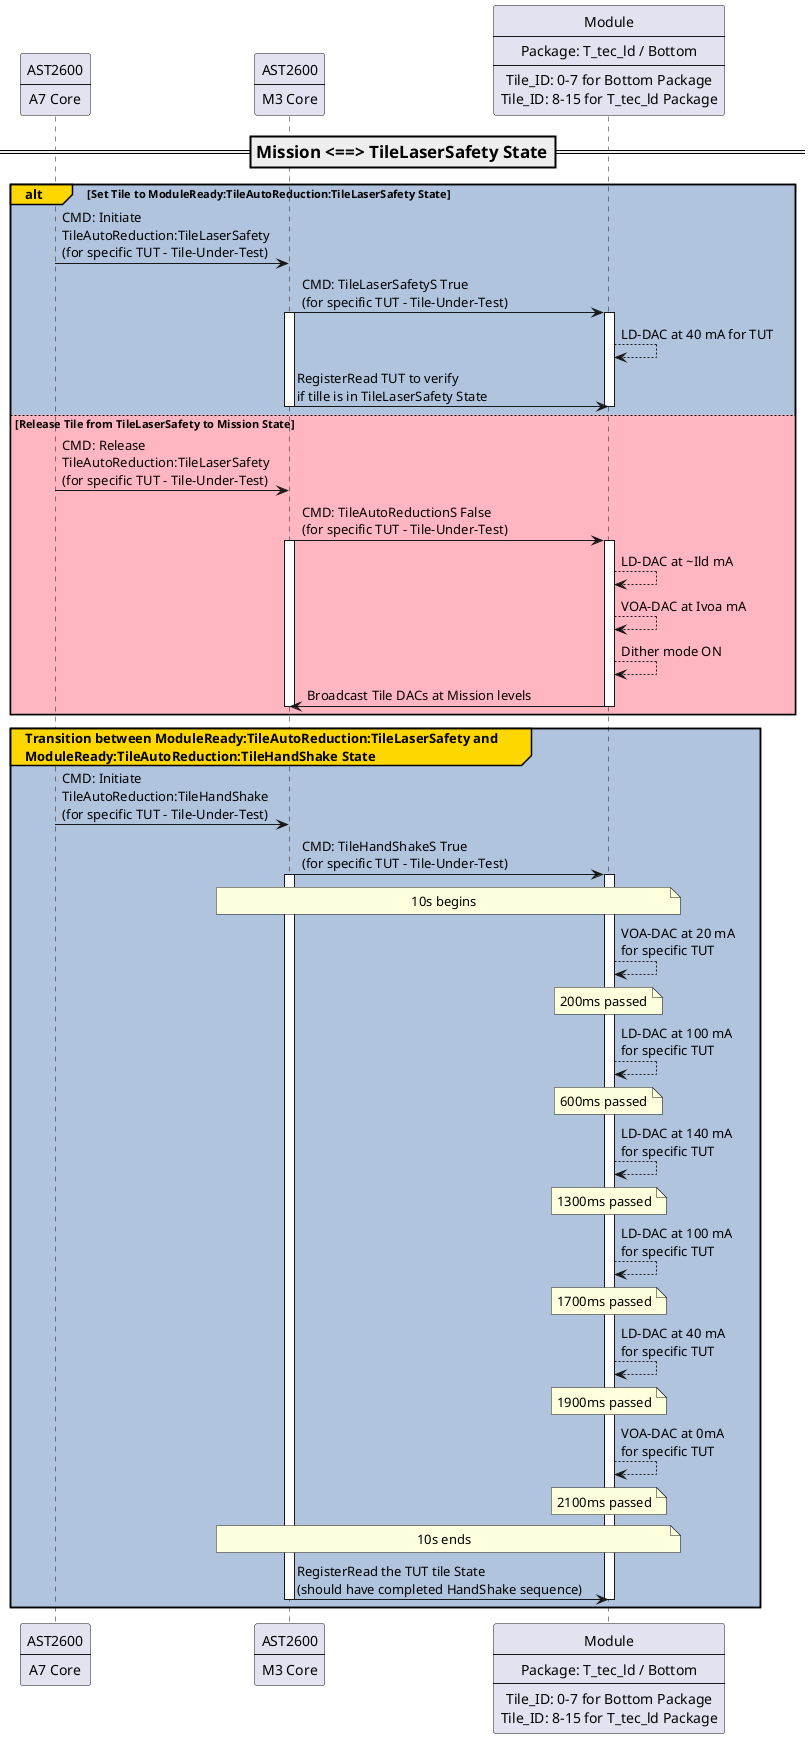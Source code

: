 @startuml

' participant VL [
'             Vlaser
'             ----
'             Vlaser_ID: 0 for Bottom Package
'             Vlaser_ID: 1 for T_tec_ld Package
' ]

participant SMCA7 [
            AST2600
            ----
            A7 Core
]

participant SMCM3 [
            AST2600
            ----
            M3 Core
]

participant Module [
            Module
            ----
            Package: T_tec_ld / Bottom
            ----
            Tile_ID: 0-7 for Bottom Package
            Tile_ID: 8-15 for T_tec_ld Package
]

=== Mission <==> TileLaserSafety State ==
alt#Gold #LightSteelBlue Set Tile to ModuleReady:TileAutoReduction:TileLaserSafety State
              SMCA7 -> SMCM3: CMD: Initiate \nTileAutoReduction:TileLaserSafety \n(for specific TUT - Tile-Under-Test)
              SMCM3 -> Module: CMD: TileLaserSafetyS True \n(for specific TUT - Tile-Under-Test)
              activate SMCM3
              activate Module
              Module --> Module: LD-DAC at 40 mA for TUT
              SMCM3 -> Module: RegisterRead TUT to verify \nif tille is in TileLaserSafety State
              deactivate Module
              deactivate SMCM3
else #LightPink Release Tile from TileLaserSafety to Mission State
              SMCA7 -> SMCM3: CMD: Release \nTileAutoReduction:TileLaserSafety \n(for specific TUT - Tile-Under-Test)
              SMCM3 -> Module: CMD: TileAutoReductionS False \n(for specific TUT - Tile-Under-Test)
              activate SMCM3
              activate Module
              Module --> Module: LD-DAC at ~Ild mA
              Module --> Module: VOA-DAC at Ivoa mA
              Module --> Module: Dither mode ON
              Module -> SMCM3: Broadcast Tile DACs at Mission levels
              deactivate Module
              deactivate SMCM3
end
group#Gold #LightSteelBlue Transition between ModuleReady:TileAutoReduction:TileLaserSafety and \nModuleReady:TileAutoReduction:TileHandShake State
              SMCA7 -> SMCM3: CMD: Initiate \nTileAutoReduction:TileHandShake \n(for specific TUT - Tile-Under-Test)
              
              SMCM3 -> Module: CMD: TileHandShakeS True \n(for specific TUT - Tile-Under-Test)
              activate SMCM3
              activate Module
              note over SMCM3, Module: 10s begins

              Module --> Module: VOA-DAC at 20 mA \nfor specific TUT
              note over Module: 200ms passed

              Module --> Module: LD-DAC at 100 mA \nfor specific TUT
              note over Module: 600ms passed
              
              Module --> Module: LD-DAC at 140 mA\nfor specific TUT
              note over Module: 1300ms passed

              Module --> Module: LD-DAC at 100 mA\nfor specific TUT
              note over Module: 1700ms passed
              
              Module --> Module: LD-DAC at 40 mA\nfor specific TUT
              note over Module: 1900ms passed


              Module --> Module: VOA-DAC at 0mA \nfor specific TUT
              note over Module: 2100ms passed
              
              note over SMCM3, Module: 10s ends
              SMCM3 -> Module: RegisterRead the TUT tile State \n(should have completed HandShake sequence)
              deactivate Module
              
              deactivate SMCM3
end

@enduml